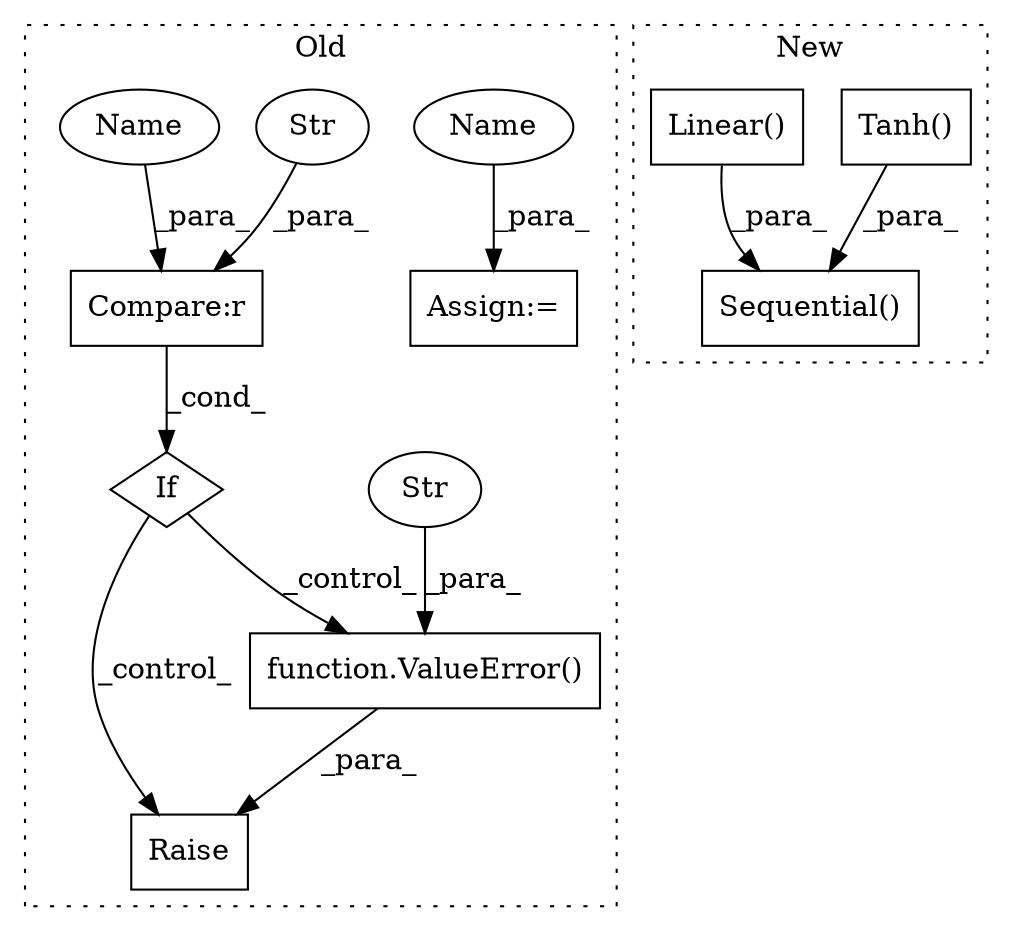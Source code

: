 digraph G {
subgraph cluster0 {
1 [label="If" a="96" s="4726" l="0" shape="diamond"];
4 [label="Compare:r" a="40" s="4726" l="38" shape="box"];
5 [label="Assign:=" a="68" s="3410" l="3" shape="box"];
6 [label="Str" a="66" s="4756" l="8" shape="ellipse"];
7 [label="Raise" a="91" s="4992" l="6" shape="box"];
8 [label="function.ValueError()" a="75" s="4998,5058" l="11,1" shape="box"];
9 [label="Str" a="66" s="5009" l="49" shape="ellipse"];
11 [label="Name" a="87" s="3413" l="26" shape="ellipse"];
12 [label="Name" a="87" s="4726" l="26" shape="ellipse"];
label = "Old";
style="dotted";
}
subgraph cluster1 {
2 [label="Tanh()" a="75" s="4663" l="15" shape="box"];
3 [label="Sequential()" a="75" s="4544,4761" l="20,1" shape="box"];
10 [label="Linear()" a="75" s="4730,4760" l="16,1" shape="box"];
label = "New";
style="dotted";
}
1 -> 8 [label="_control_"];
1 -> 7 [label="_control_"];
2 -> 3 [label="_para_"];
4 -> 1 [label="_cond_"];
6 -> 4 [label="_para_"];
8 -> 7 [label="_para_"];
9 -> 8 [label="_para_"];
10 -> 3 [label="_para_"];
11 -> 5 [label="_para_"];
12 -> 4 [label="_para_"];
}